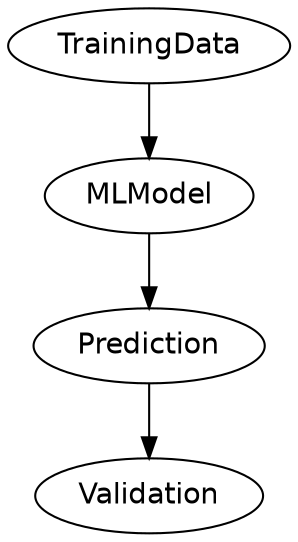 digraph g {
    graph [fontname = "helvetica"];
    node [fontname = "helvetica"];
    edge [fontname = "helvetica", fontcolor=dimgray];

    TrainingData
    MLModel
    Prediction
    Validation

    TrainingData -> MLModel -> Prediction -> Validation

    }
